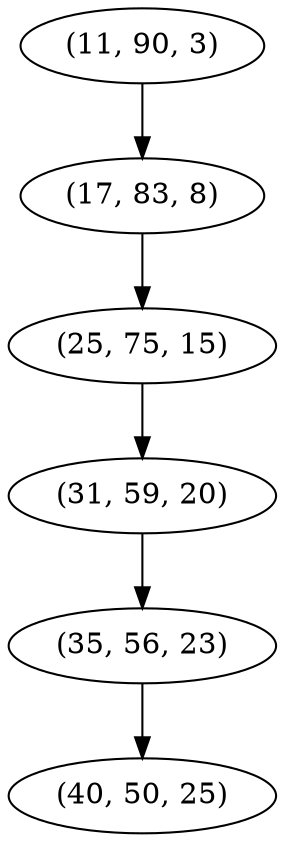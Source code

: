 digraph tree {
    "(11, 90, 3)";
    "(17, 83, 8)";
    "(25, 75, 15)";
    "(31, 59, 20)";
    "(35, 56, 23)";
    "(40, 50, 25)";
    "(11, 90, 3)" -> "(17, 83, 8)";
    "(17, 83, 8)" -> "(25, 75, 15)";
    "(25, 75, 15)" -> "(31, 59, 20)";
    "(31, 59, 20)" -> "(35, 56, 23)";
    "(35, 56, 23)" -> "(40, 50, 25)";
}
